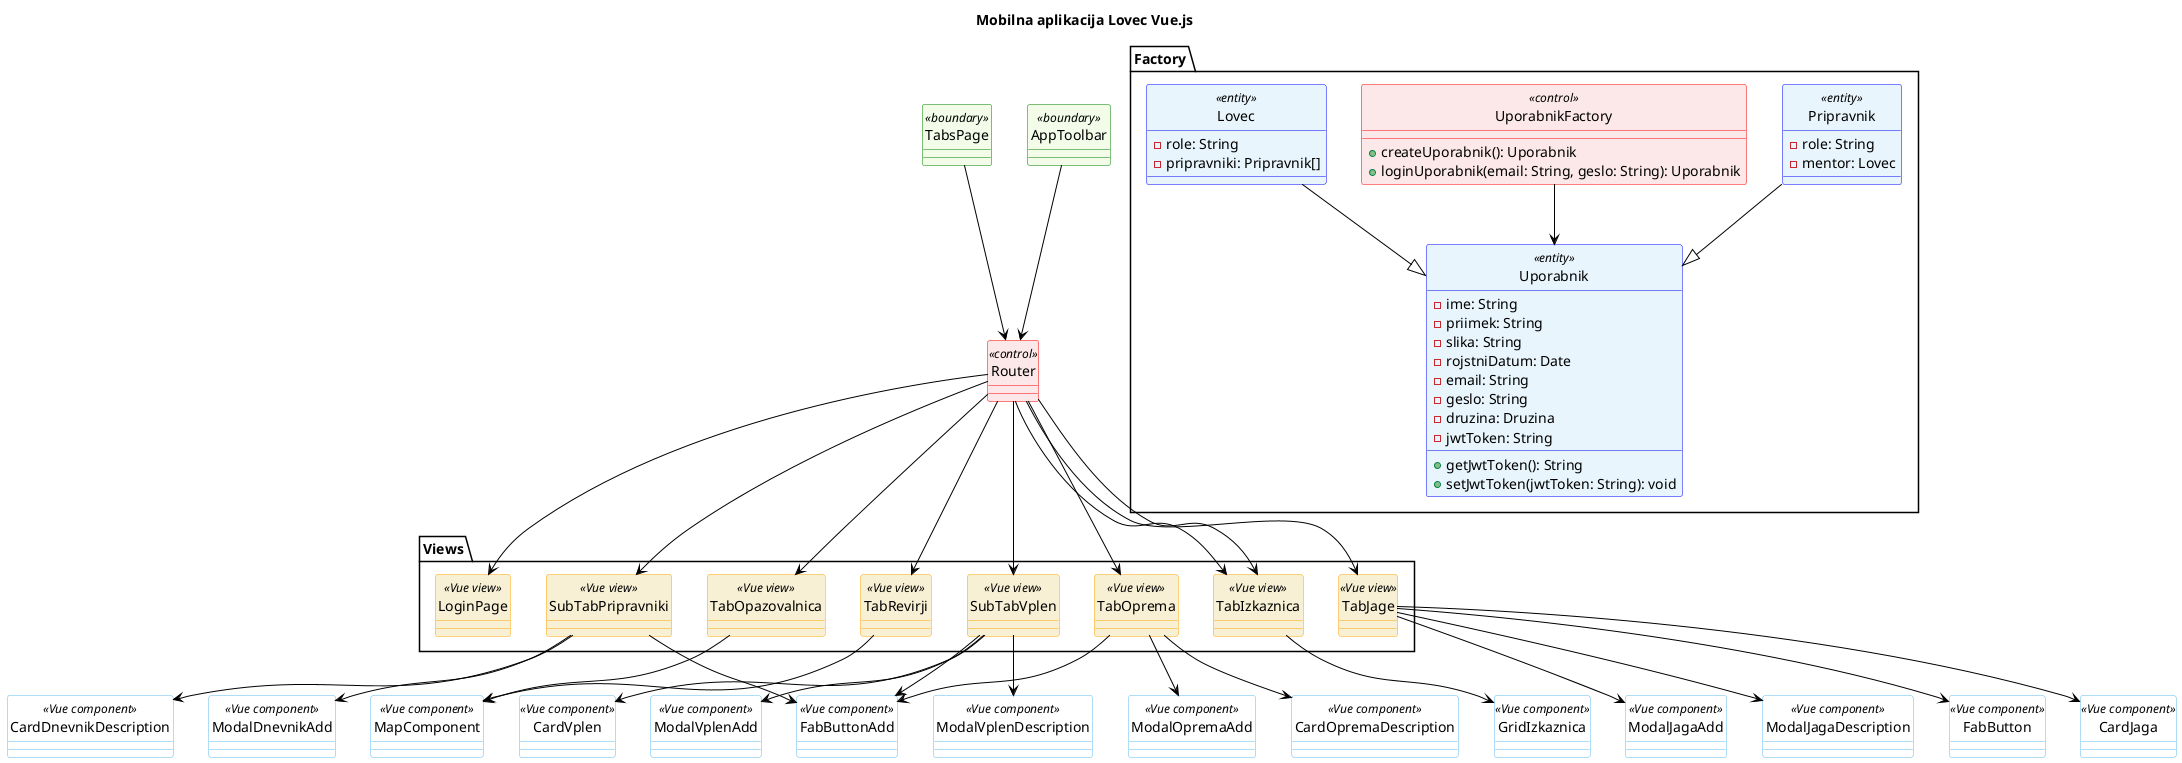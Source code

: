 @startuml Mobilna aplikacija Lovec Vue.js

title Mobilna aplikacija Lovec Vue.js

skinparam class {
  backgroundColor white
  borderColor #5FB8EC
  arrowColor black
}
skinparam class<<entity>> {
  backgroundColor #e8f5fc
  borderColor Blue
}
skinparam class<<control>> {
  backgroundColor #fce8e8
  borderColor Red
}
skinparam class<<boundary>> {
  backgroundColor #f2fce8
  borderColor Green
}
skinparam class<<External API>>{
  backgroundColor #f8f0d4
  borderColor Orange
}
skinparam class<<Vue view>>{
  backgroundColor #f8f0d4
  borderColor Orange
}

' skinparam shadowing false
skinparam style strictuml
skinparam defaultTextAlignment center
' skinparam packageStyle rectangle
skinparam groupInheritance 5
hide circle
' hide members

'---------Razredi---------------------------
class TabsPage<<boundary>>
class AppToolbar<<boundary>>

class Router<<control>>{
}

TabsPage --> Router
AppToolbar --> Router

package Views{
  Class SubTabPripravniki<<Vue view>>{
  }

  Class TabRevirji<<Vue view>>{
  }

  Class TabOpazovalnica<<Vue view>>{
  }

  Class SubTabVplen<<Vue view>>{
  }

  Class TabOprema<<Vue view>>{
  }

  Class TabIzkaznica<<Vue view>>{
  }

  Class TabJage<<Vue view>>{
  }

  Class TabIzkaznica<<Vue view>>{
  }

  Class LoginPage<<Vue view>>{
  }
}

Router --> SubTabPripravniki
Router --> TabRevirji
Router --> TabOpazovalnica
Router --> SubTabVplen
Router --> TabOprema
Router --> TabIzkaznica
Router --> TabJage
Router --> TabIzkaznica
Router --> LoginPage

Class FabButton<<Vue component>>{
}
Class CardJaga<<Vue component>>{
}
Class ModalJagaAdd<<Vue component>>{
}
Class ModalJagaDescription<<Vue component>>{
}

TabJage --> FabButton
TabJage --> CardJaga
TabJage --> ModalJagaAdd
TabJage --> ModalJagaDescription

Class GridIzkaznica<<Vue component>>{
}

TabIzkaznica --> GridIzkaznica

Class FabButtonAdd<<Vue component>>{
}
Class ModalOpremaAdd<<Vue component>>{
}
Class CardOpremaDescription<<Vue component>>{
}

TabOprema --> FabButtonAdd
TabOprema --> ModalOpremaAdd
TabOprema --> CardOpremaDescription

' Class FabButtonAdd<<Vue component>>{
' }
Class CardVplen<<Vue component>>{
}
Class ModalVplenAdd<<Vue component>>{
}
Class ModalVplenDescription<<Vue component>>{
}

SubTabVplen --> FabButtonAdd
SubTabVplen --> CardVplen
SubTabVplen --> ModalVplenAdd
SubTabVplen --> ModalVplenDescription

Class MapComponent<<Vue component>>{
}

TabOpazovalnica --> MapComponent

TabRevirji --> MapComponent

' Class FabButtonAdd<<Vue component>>{
' }
Class ModalDnevnikAdd<<Vue component>>{
}
Class CardDnevnikDescription<<Vue component>>{
}

SubTabPripravniki --> FabButtonAdd
SubTabPripravniki --> ModalDnevnikAdd
SubTabPripravniki --> CardDnevnikDescription

package Factory{
  Class Uporabnik<<entity>> {
    -ime: String
    -priimek: String
    -slika: String
    -rojstniDatum: Date
    -email: String
    -geslo: String
    -druzina: Druzina
    -jwtToken: String

    +getJwtToken(): String
    +setJwtToken(jwtToken: String): void
  }

  Class UporabnikFactory<<control>>{
    +createUporabnik(): Uporabnik
    +loginUporabnik(email: String, geslo: String): Uporabnik
  }

  Class Lovec<<entity>>{
    -role: String
    -pripravniki: Pripravnik[]
  }

  Class Pripravnik<<entity>> {
    -role: String
    -mentor: Lovec
  }
}

Lovec --|> Uporabnik
Pripravnik --|> Uporabnik
UporabnikFactory --> Uporabnik

@enduml